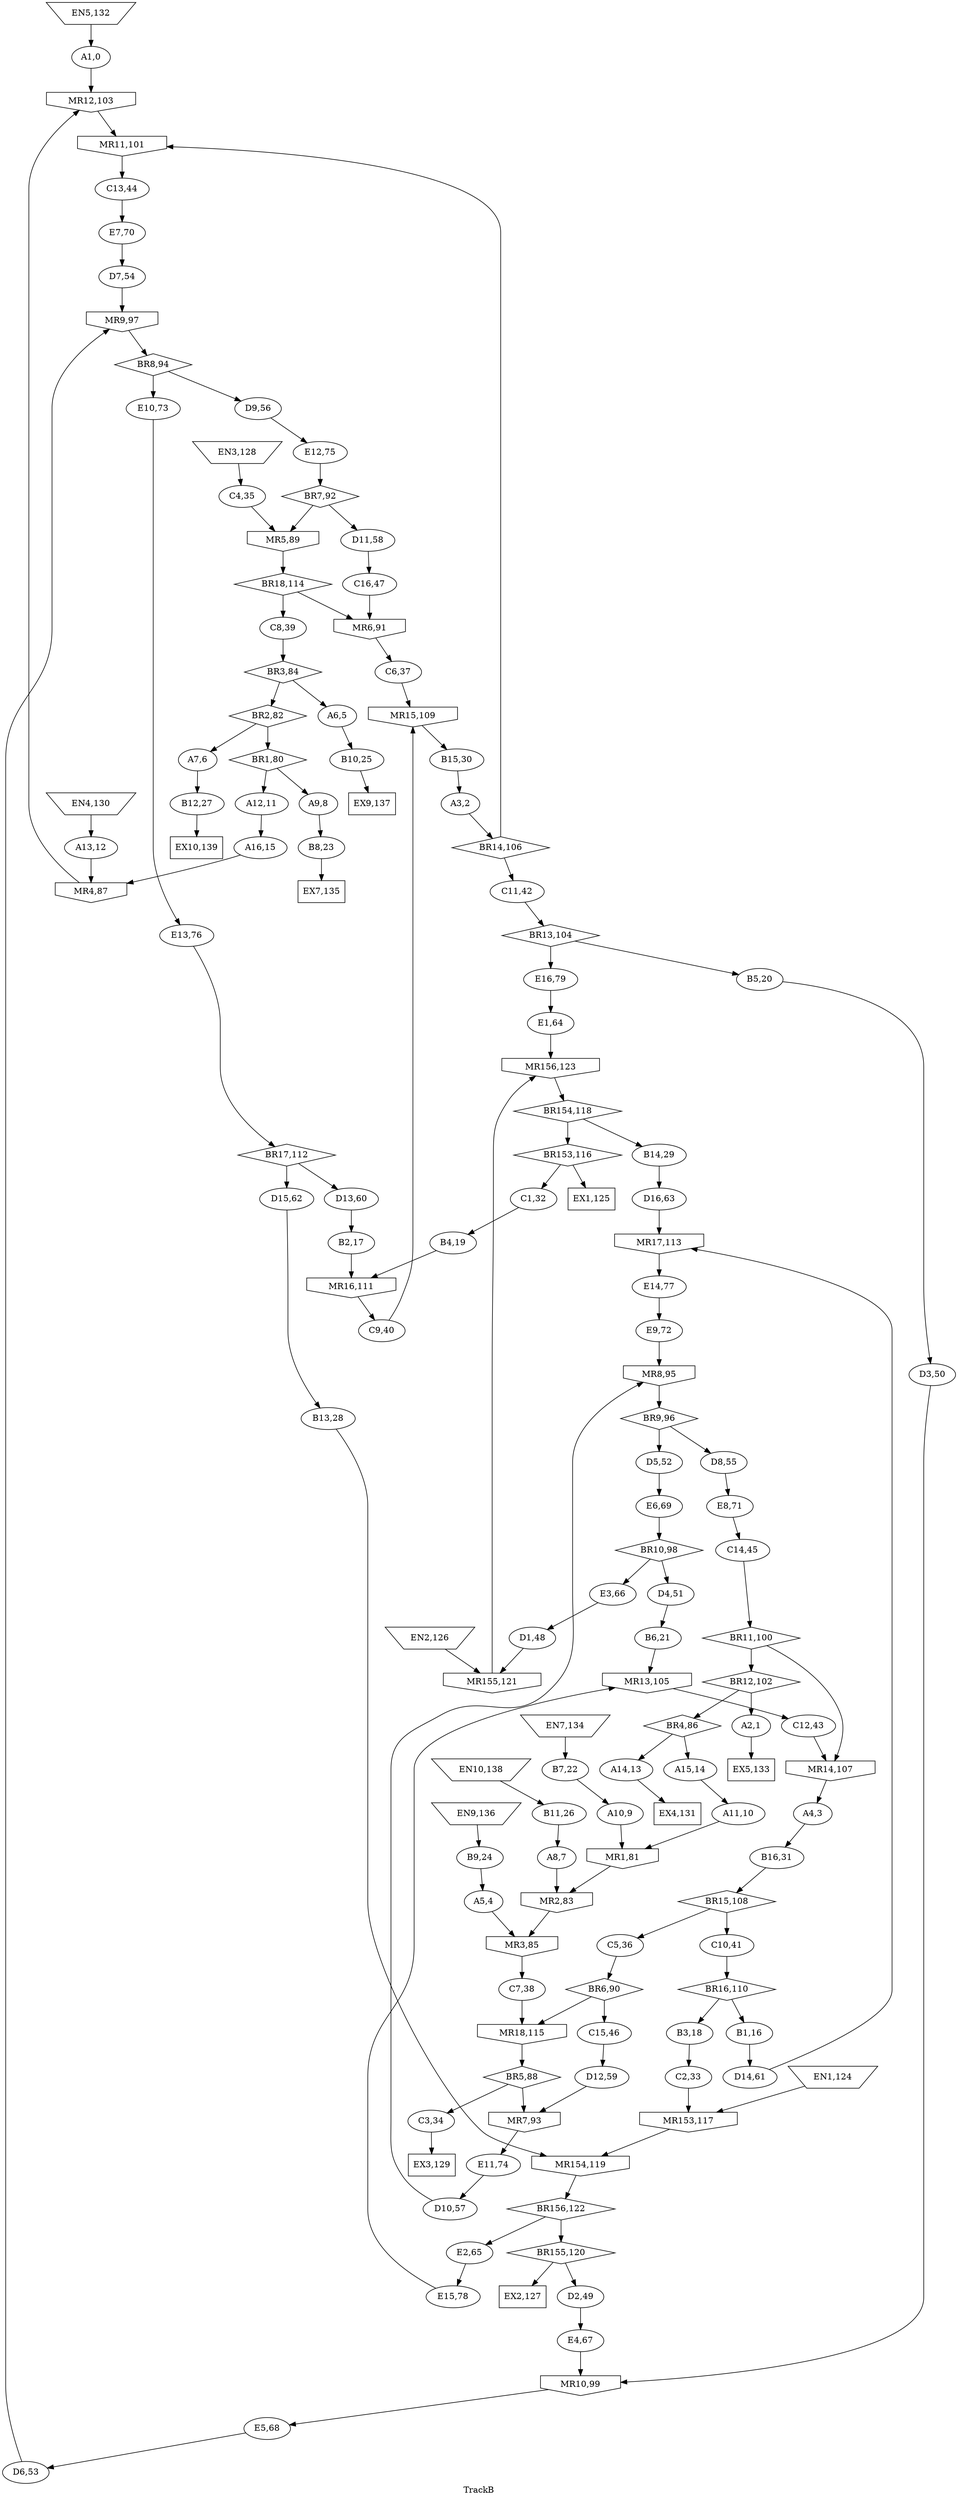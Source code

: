 digraph TrackB {
  label = "TrackB";
  track0 [label = "A1,0"];
  track1 [label = "A2,1"];
  track2 [label = "A3,2"];
  track3 [label = "A4,3"];
  track4 [label = "A5,4"];
  track5 [label = "A6,5"];
  track6 [label = "A7,6"];
  track7 [label = "A8,7"];
  track8 [label = "A9,8"];
  track9 [label = "A10,9"];
  track10 [label = "A11,10"];
  track11 [label = "A12,11"];
  track12 [label = "A13,12"];
  track13 [label = "A14,13"];
  track14 [label = "A15,14"];
  track15 [label = "A16,15"];
  track16 [label = "B1,16"];
  track17 [label = "B2,17"];
  track18 [label = "B3,18"];
  track19 [label = "B4,19"];
  track20 [label = "B5,20"];
  track21 [label = "B6,21"];
  track22 [label = "B7,22"];
  track23 [label = "B8,23"];
  track24 [label = "B9,24"];
  track25 [label = "B10,25"];
  track26 [label = "B11,26"];
  track27 [label = "B12,27"];
  track28 [label = "B13,28"];
  track29 [label = "B14,29"];
  track30 [label = "B15,30"];
  track31 [label = "B16,31"];
  track32 [label = "C1,32"];
  track33 [label = "C2,33"];
  track34 [label = "C3,34"];
  track35 [label = "C4,35"];
  track36 [label = "C5,36"];
  track37 [label = "C6,37"];
  track38 [label = "C7,38"];
  track39 [label = "C8,39"];
  track40 [label = "C9,40"];
  track41 [label = "C10,41"];
  track42 [label = "C11,42"];
  track43 [label = "C12,43"];
  track44 [label = "C13,44"];
  track45 [label = "C14,45"];
  track46 [label = "C15,46"];
  track47 [label = "C16,47"];
  track48 [label = "D1,48"];
  track49 [label = "D2,49"];
  track50 [label = "D3,50"];
  track51 [label = "D4,51"];
  track52 [label = "D5,52"];
  track53 [label = "D6,53"];
  track54 [label = "D7,54"];
  track55 [label = "D8,55"];
  track56 [label = "D9,56"];
  track57 [label = "D10,57"];
  track58 [label = "D11,58"];
  track59 [label = "D12,59"];
  track60 [label = "D13,60"];
  track61 [label = "D14,61"];
  track62 [label = "D15,62"];
  track63 [label = "D16,63"];
  track64 [label = "E1,64"];
  track65 [label = "E2,65"];
  track66 [label = "E3,66"];
  track67 [label = "E4,67"];
  track68 [label = "E5,68"];
  track69 [label = "E6,69"];
  track70 [label = "E7,70"];
  track71 [label = "E8,71"];
  track72 [label = "E9,72"];
  track73 [label = "E10,73"];
  track74 [label = "E11,74"];
  track75 [label = "E12,75"];
  track76 [label = "E13,76"];
  track77 [label = "E14,77"];
  track78 [label = "E15,78"];
  track79 [label = "E16,79"];
  track80 [label = "BR1,80"];
  track81 [label = "MR1,81"];
  track82 [label = "BR2,82"];
  track83 [label = "MR2,83"];
  track84 [label = "BR3,84"];
  track85 [label = "MR3,85"];
  track86 [label = "BR4,86"];
  track87 [label = "MR4,87"];
  track88 [label = "BR5,88"];
  track89 [label = "MR5,89"];
  track90 [label = "BR6,90"];
  track91 [label = "MR6,91"];
  track92 [label = "BR7,92"];
  track93 [label = "MR7,93"];
  track94 [label = "BR8,94"];
  track95 [label = "MR8,95"];
  track96 [label = "BR9,96"];
  track97 [label = "MR9,97"];
  track98 [label = "BR10,98"];
  track99 [label = "MR10,99"];
  track100 [label = "BR11,100"];
  track101 [label = "MR11,101"];
  track102 [label = "BR12,102"];
  track103 [label = "MR12,103"];
  track104 [label = "BR13,104"];
  track105 [label = "MR13,105"];
  track106 [label = "BR14,106"];
  track107 [label = "MR14,107"];
  track108 [label = "BR15,108"];
  track109 [label = "MR15,109"];
  track110 [label = "BR16,110"];
  track111 [label = "MR16,111"];
  track112 [label = "BR17,112"];
  track113 [label = "MR17,113"];
  track114 [label = "BR18,114"];
  track115 [label = "MR18,115"];
  track116 [label = "BR153,116"];
  track117 [label = "MR153,117"];
  track118 [label = "BR154,118"];
  track119 [label = "MR154,119"];
  track120 [label = "BR155,120"];
  track121 [label = "MR155,121"];
  track122 [label = "BR156,122"];
  track123 [label = "MR156,123"];
  track124 [label = "EN1,124"];
  track125 [label = "EX1,125"];
  track126 [label = "EN2,126"];
  track127 [label = "EX2,127"];
  track128 [label = "EN3,128"];
  track129 [label = "EX3,129"];
  track130 [label = "EN4,130"];
  track131 [label = "EX4,131"];
  track132 [label = "EN5,132"];
  track133 [label = "EX5,133"];
  track134 [label = "EN7,134"];
  track135 [label = "EX7,135"];
  track136 [label = "EN9,136"];
  track137 [label = "EX9,137"];
  track138 [label = "EN10,138"];
  track139 [label = "EX10,139"];
  track80 [shape = diamond];
  track81 [shape = invhouse];
  track82 [shape = diamond];
  track83 [shape = invhouse];
  track84 [shape = diamond];
  track85 [shape = invhouse];
  track86 [shape = diamond];
  track87 [shape = invhouse];
  track88 [shape = diamond];
  track89 [shape = invhouse];
  track90 [shape = diamond];
  track91 [shape = invhouse];
  track92 [shape = diamond];
  track93 [shape = invhouse];
  track94 [shape = diamond];
  track95 [shape = invhouse];
  track96 [shape = diamond];
  track97 [shape = invhouse];
  track98 [shape = diamond];
  track99 [shape = invhouse];
  track100 [shape = diamond];
  track101 [shape = invhouse];
  track102 [shape = diamond];
  track103 [shape = invhouse];
  track104 [shape = diamond];
  track105 [shape = invhouse];
  track106 [shape = diamond];
  track107 [shape = invhouse];
  track108 [shape = diamond];
  track109 [shape = invhouse];
  track110 [shape = diamond];
  track111 [shape = invhouse];
  track112 [shape = diamond];
  track113 [shape = invhouse];
  track114 [shape = diamond];
  track115 [shape = invhouse];
  track116 [shape = diamond];
  track117 [shape = invhouse];
  track118 [shape = diamond];
  track119 [shape = invhouse];
  track120 [shape = diamond];
  track121 [shape = invhouse];
  track122 [shape = diamond];
  track123 [shape = invhouse];
  track124 [shape = invtrapezium];
  track125 [shape = box];
  track126 [shape = invtrapezium];
  track127 [shape = box];
  track128 [shape = invtrapezium];
  track129 [shape = box];
  track130 [shape = invtrapezium];
  track131 [shape = box];
  track132 [shape = invtrapezium];
  track133 [shape = box];
  track134 [shape = invtrapezium];
  track135 [shape = box];
  track136 [shape = invtrapezium];
  track137 [shape = box];
  track138 [shape = invtrapezium];
  track139 [shape = box];
  track0 -> track103;
  track1 -> track133;
  track2 -> track106;
  track3 -> track31;
  track4 -> track85;
  track5 -> track25;
  track6 -> track27;
  track7 -> track83;
  track8 -> track23;
  track9 -> track81;
  track10 -> track81;
  track11 -> track15;
  track12 -> track87;
  track13 -> track131;
  track14 -> track10;
  track15 -> track87;
  track16 -> track61;
  track17 -> track111;
  track18 -> track33;
  track19 -> track111;
  track20 -> track50;
  track21 -> track105;
  track22 -> track9;
  track23 -> track135;
  track24 -> track4;
  track25 -> track137;
  track26 -> track7;
  track27 -> track139;
  track28 -> track119;
  track29 -> track63;
  track30 -> track2;
  track31 -> track108;
  track32 -> track19;
  track33 -> track117;
  track34 -> track129;
  track35 -> track89;
  track36 -> track90;
  track37 -> track109;
  track38 -> track115;
  track39 -> track84;
  track40 -> track109;
  track41 -> track110;
  track42 -> track104;
  track43 -> track107;
  track44 -> track70;
  track45 -> track100;
  track46 -> track59;
  track47 -> track91;
  track48 -> track121;
  track49 -> track67;
  track50 -> track99;
  track51 -> track21;
  track52 -> track69;
  track53 -> track97;
  track54 -> track97;
  track55 -> track71;
  track56 -> track75;
  track57 -> track95;
  track58 -> track47;
  track59 -> track93;
  track60 -> track17;
  track61 -> track113;
  track62 -> track28;
  track63 -> track113;
  track64 -> track123;
  track65 -> track78;
  track66 -> track48;
  track67 -> track99;
  track68 -> track53;
  track69 -> track98;
  track70 -> track54;
  track71 -> track45;
  track72 -> track95;
  track73 -> track76;
  track74 -> track57;
  track75 -> track92;
  track76 -> track112;
  track77 -> track72;
  track78 -> track105;
  track79 -> track64;
  track80 -> track11;
  track80 -> track8;
  track81 -> track83;
  track82 -> track80;
  track82 -> track6;
  track83 -> track85;
  track84 -> track5;
  track84 -> track82;
  track85 -> track38;
  track86 -> track14;
  track86 -> track13;
  track87 -> track103;
  track88 -> track34;
  track88 -> track93;
  track89 -> track114;
  track90 -> track46;
  track90 -> track115;
  track91 -> track37;
  track92 -> track58;
  track92 -> track89;
  track93 -> track74;
  track94 -> track56;
  track94 -> track73;
  track95 -> track96;
  track96 -> track55;
  track96 -> track52;
  track97 -> track94;
  track98 -> track51;
  track98 -> track66;
  track99 -> track68;
  track100 -> track102;
  track100 -> track107;
  track101 -> track44;
  track102 -> track1;
  track102 -> track86;
  track103 -> track101;
  track104 -> track20;
  track104 -> track79;
  track105 -> track43;
  track106 -> track101;
  track106 -> track42;
  track107 -> track3;
  track108 -> track36;
  track108 -> track41;
  track109 -> track30;
  track110 -> track16;
  track110 -> track18;
  track111 -> track40;
  track112 -> track60;
  track112 -> track62;
  track113 -> track77;
  track114 -> track39;
  track114 -> track91;
  track115 -> track88;
  track116 -> track125;
  track116 -> track32;
  track117 -> track119;
  track118 -> track116;
  track118 -> track29;
  track119 -> track122;
  track120 -> track127;
  track120 -> track49;
  track121 -> track123;
  track122 -> track120;
  track122 -> track65;
  track123 -> track118;
  track124 -> track117;
  track126 -> track121;
  track128 -> track35;
  track130 -> track12;
  track132 -> track0;
  track134 -> track22;
  track136 -> track24;
  track138 -> track26;
}